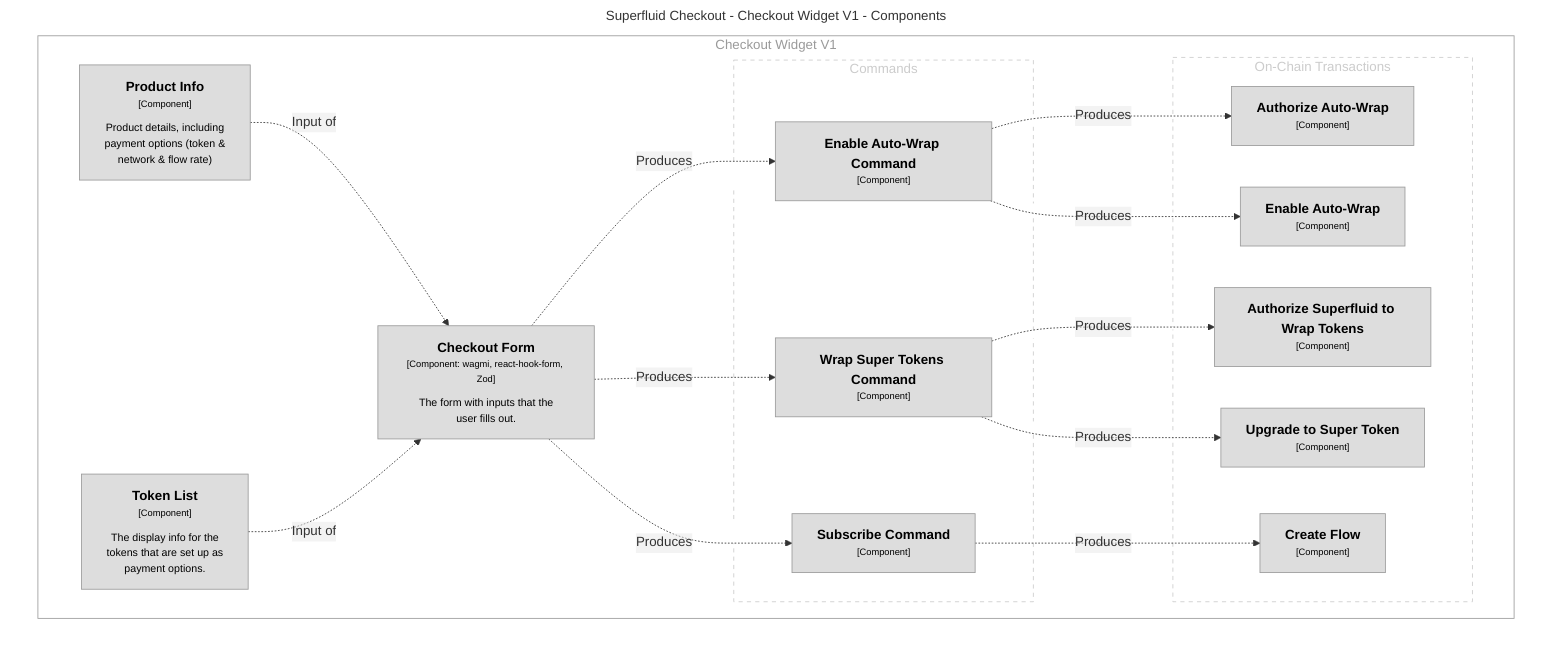 graph TB
  linkStyle default fill:#ffffff

  subgraph diagram [Superfluid Checkout - Checkout Widget V1 - Components]
    style diagram fill:#ffffff,stroke:#ffffff

    subgraph 3 [Checkout Widget V1]
      style 3 fill:#ffffff,stroke:#9a9a9a,color:#9a9a9a

      subgraph group1 [Commands]
        style group1 fill:#ffffff,stroke:#cccccc,color:#cccccc,stroke-dasharray:5

        12["<div style='font-weight: bold'>Wrap Super Tokens Command</div><div style='font-size: 70%; margin-top: 0px'>[Component]</div>"]
        style 12 fill:#dddddd,stroke:#9a9a9a,color:#000000
        15["<div style='font-weight: bold'>Subscribe Command</div><div style='font-size: 70%; margin-top: 0px'>[Component]</div>"]
        style 15 fill:#dddddd,stroke:#9a9a9a,color:#000000
        9["<div style='font-weight: bold'>Enable Auto-Wrap Command</div><div style='font-size: 70%; margin-top: 0px'>[Component]</div>"]
        style 9 fill:#dddddd,stroke:#9a9a9a,color:#000000
      end

      subgraph group2 [On-Chain Transactions]
        style group2 fill:#ffffff,stroke:#cccccc,color:#cccccc,stroke-dasharray:5

        4["<div style='font-weight: bold'>Authorize Auto-Wrap</div><div style='font-size: 70%; margin-top: 0px'>[Component]</div>"]
        style 4 fill:#dddddd,stroke:#9a9a9a,color:#000000
        5["<div style='font-weight: bold'>Enable Auto-Wrap</div><div style='font-size: 70%; margin-top: 0px'>[Component]</div>"]
        style 5 fill:#dddddd,stroke:#9a9a9a,color:#000000
        6["<div style='font-weight: bold'>Authorize Superfluid to Wrap Tokens</div><div style='font-size: 70%; margin-top: 0px'>[Component]</div>"]
        style 6 fill:#dddddd,stroke:#9a9a9a,color:#000000
        7["<div style='font-weight: bold'>Upgrade to Super Token</div><div style='font-size: 70%; margin-top: 0px'>[Component]</div>"]
        style 7 fill:#dddddd,stroke:#9a9a9a,color:#000000
        8["<div style='font-weight: bold'>Create Flow</div><div style='font-size: 70%; margin-top: 0px'>[Component]</div>"]
        style 8 fill:#dddddd,stroke:#9a9a9a,color:#000000
      end

      17["<div style='font-weight: bold'>Checkout Form</div><div style='font-size: 70%; margin-top: 0px'>[Component: wagmi, react-hook-form, Zod]</div><div style='font-size: 80%; margin-top:10px'>The form with inputs that the<br />user fills out.</div>"]
      style 17 fill:#dddddd,stroke:#9a9a9a,color:#000000
      21["<div style='font-weight: bold'>Product Info</div><div style='font-size: 70%; margin-top: 0px'>[Component]</div><div style='font-size: 80%; margin-top:10px'>Product details, including<br />payment options (token &<br />network & flow rate)</div>"]
      style 21 fill:#dddddd,stroke:#9a9a9a,color:#000000
      23["<div style='font-weight: bold'>Token List</div><div style='font-size: 70%; margin-top: 0px'>[Component]</div><div style='font-size: 80%; margin-top:10px'>The display info for the<br />tokens that are set up as<br />payment options.</div>"]
      style 23 fill:#dddddd,stroke:#9a9a9a,color:#000000
    end

    9-. "<div>Produces</div><div style='font-size: 70%'></div>" .->4
    9-. "<div>Produces</div><div style='font-size: 70%'></div>" .->5
    12-. "<div>Produces</div><div style='font-size: 70%'></div>" .->6
    12-. "<div>Produces</div><div style='font-size: 70%'></div>" .->7
    15-. "<div>Produces</div><div style='font-size: 70%'></div>" .->8
    17-. "<div>Produces</div><div style='font-size: 70%'></div>" .->9
    17-. "<div>Produces</div><div style='font-size: 70%'></div>" .->12
    17-. "<div>Produces</div><div style='font-size: 70%'></div>" .->15
    21-. "<div>Input of</div><div style='font-size: 70%'></div>" .->17
    23-. "<div>Input of</div><div style='font-size: 70%'></div>" .->17
  end